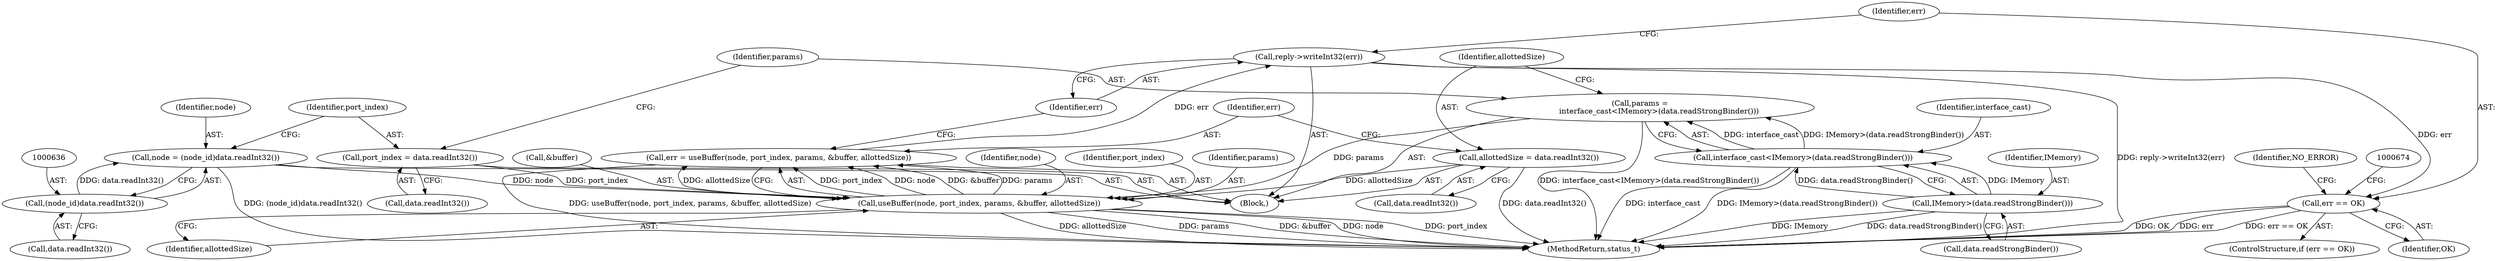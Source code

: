 digraph "0_Android_0bb5ced60304da7f61478ffd359e7ba65d72f181@API" {
"1000665" [label="(Call,reply->writeInt32(err))"];
"1000656" [label="(Call,err = useBuffer(node, port_index, params, &buffer, allottedSize))"];
"1000658" [label="(Call,useBuffer(node, port_index, params, &buffer, allottedSize))"];
"1000633" [label="(Call,node = (node_id)data.readInt32())"];
"1000635" [label="(Call,(node_id)data.readInt32())"];
"1000639" [label="(Call,port_index = data.readInt32())"];
"1000643" [label="(Call,params =\n                interface_cast<IMemory>(data.readStrongBinder()))"];
"1000645" [label="(Call,interface_cast<IMemory>(data.readStrongBinder()))"];
"1000647" [label="(Call,IMemory>(data.readStrongBinder()))"];
"1000651" [label="(Call,allottedSize = data.readInt32())"];
"1000668" [label="(Call,err == OK)"];
"1000656" [label="(Call,err = useBuffer(node, port_index, params, &buffer, allottedSize))"];
"1000669" [label="(Identifier,err)"];
"1000641" [label="(Call,data.readInt32())"];
"1000651" [label="(Call,allottedSize = data.readInt32())"];
"1000658" [label="(Call,useBuffer(node, port_index, params, &buffer, allottedSize))"];
"1001337" [label="(MethodReturn,status_t)"];
"1000627" [label="(Block,)"];
"1000666" [label="(Identifier,err)"];
"1000657" [label="(Identifier,err)"];
"1000635" [label="(Call,(node_id)data.readInt32())"];
"1000639" [label="(Call,port_index = data.readInt32())"];
"1000649" [label="(Call,data.readStrongBinder())"];
"1000647" [label="(Call,IMemory>(data.readStrongBinder()))"];
"1000644" [label="(Identifier,params)"];
"1000637" [label="(Call,data.readInt32())"];
"1000643" [label="(Call,params =\n                interface_cast<IMemory>(data.readStrongBinder()))"];
"1000661" [label="(Identifier,params)"];
"1000645" [label="(Call,interface_cast<IMemory>(data.readStrongBinder()))"];
"1000653" [label="(Call,data.readInt32())"];
"1000640" [label="(Identifier,port_index)"];
"1000667" [label="(ControlStructure,if (err == OK))"];
"1000670" [label="(Identifier,OK)"];
"1000668" [label="(Call,err == OK)"];
"1000652" [label="(Identifier,allottedSize)"];
"1000646" [label="(Identifier,interface_cast)"];
"1000648" [label="(Identifier,IMemory)"];
"1000665" [label="(Call,reply->writeInt32(err))"];
"1000662" [label="(Call,&buffer)"];
"1000659" [label="(Identifier,node)"];
"1000633" [label="(Call,node = (node_id)data.readInt32())"];
"1000677" [label="(Identifier,NO_ERROR)"];
"1000634" [label="(Identifier,node)"];
"1000664" [label="(Identifier,allottedSize)"];
"1000660" [label="(Identifier,port_index)"];
"1000665" -> "1000627"  [label="AST: "];
"1000665" -> "1000666"  [label="CFG: "];
"1000666" -> "1000665"  [label="AST: "];
"1000669" -> "1000665"  [label="CFG: "];
"1000665" -> "1001337"  [label="DDG: reply->writeInt32(err)"];
"1000656" -> "1000665"  [label="DDG: err"];
"1000665" -> "1000668"  [label="DDG: err"];
"1000656" -> "1000627"  [label="AST: "];
"1000656" -> "1000658"  [label="CFG: "];
"1000657" -> "1000656"  [label="AST: "];
"1000658" -> "1000656"  [label="AST: "];
"1000666" -> "1000656"  [label="CFG: "];
"1000656" -> "1001337"  [label="DDG: useBuffer(node, port_index, params, &buffer, allottedSize)"];
"1000658" -> "1000656"  [label="DDG: port_index"];
"1000658" -> "1000656"  [label="DDG: node"];
"1000658" -> "1000656"  [label="DDG: &buffer"];
"1000658" -> "1000656"  [label="DDG: params"];
"1000658" -> "1000656"  [label="DDG: allottedSize"];
"1000658" -> "1000664"  [label="CFG: "];
"1000659" -> "1000658"  [label="AST: "];
"1000660" -> "1000658"  [label="AST: "];
"1000661" -> "1000658"  [label="AST: "];
"1000662" -> "1000658"  [label="AST: "];
"1000664" -> "1000658"  [label="AST: "];
"1000658" -> "1001337"  [label="DDG: port_index"];
"1000658" -> "1001337"  [label="DDG: allottedSize"];
"1000658" -> "1001337"  [label="DDG: params"];
"1000658" -> "1001337"  [label="DDG: &buffer"];
"1000658" -> "1001337"  [label="DDG: node"];
"1000633" -> "1000658"  [label="DDG: node"];
"1000639" -> "1000658"  [label="DDG: port_index"];
"1000643" -> "1000658"  [label="DDG: params"];
"1000651" -> "1000658"  [label="DDG: allottedSize"];
"1000633" -> "1000627"  [label="AST: "];
"1000633" -> "1000635"  [label="CFG: "];
"1000634" -> "1000633"  [label="AST: "];
"1000635" -> "1000633"  [label="AST: "];
"1000640" -> "1000633"  [label="CFG: "];
"1000633" -> "1001337"  [label="DDG: (node_id)data.readInt32()"];
"1000635" -> "1000633"  [label="DDG: data.readInt32()"];
"1000635" -> "1000637"  [label="CFG: "];
"1000636" -> "1000635"  [label="AST: "];
"1000637" -> "1000635"  [label="AST: "];
"1000639" -> "1000627"  [label="AST: "];
"1000639" -> "1000641"  [label="CFG: "];
"1000640" -> "1000639"  [label="AST: "];
"1000641" -> "1000639"  [label="AST: "];
"1000644" -> "1000639"  [label="CFG: "];
"1000643" -> "1000627"  [label="AST: "];
"1000643" -> "1000645"  [label="CFG: "];
"1000644" -> "1000643"  [label="AST: "];
"1000645" -> "1000643"  [label="AST: "];
"1000652" -> "1000643"  [label="CFG: "];
"1000643" -> "1001337"  [label="DDG: interface_cast<IMemory>(data.readStrongBinder())"];
"1000645" -> "1000643"  [label="DDG: interface_cast"];
"1000645" -> "1000643"  [label="DDG: IMemory>(data.readStrongBinder())"];
"1000645" -> "1000647"  [label="CFG: "];
"1000646" -> "1000645"  [label="AST: "];
"1000647" -> "1000645"  [label="AST: "];
"1000645" -> "1001337"  [label="DDG: interface_cast"];
"1000645" -> "1001337"  [label="DDG: IMemory>(data.readStrongBinder())"];
"1000647" -> "1000645"  [label="DDG: IMemory"];
"1000647" -> "1000645"  [label="DDG: data.readStrongBinder()"];
"1000647" -> "1000649"  [label="CFG: "];
"1000648" -> "1000647"  [label="AST: "];
"1000649" -> "1000647"  [label="AST: "];
"1000647" -> "1001337"  [label="DDG: IMemory"];
"1000647" -> "1001337"  [label="DDG: data.readStrongBinder()"];
"1000651" -> "1000627"  [label="AST: "];
"1000651" -> "1000653"  [label="CFG: "];
"1000652" -> "1000651"  [label="AST: "];
"1000653" -> "1000651"  [label="AST: "];
"1000657" -> "1000651"  [label="CFG: "];
"1000651" -> "1001337"  [label="DDG: data.readInt32()"];
"1000668" -> "1000667"  [label="AST: "];
"1000668" -> "1000670"  [label="CFG: "];
"1000669" -> "1000668"  [label="AST: "];
"1000670" -> "1000668"  [label="AST: "];
"1000674" -> "1000668"  [label="CFG: "];
"1000677" -> "1000668"  [label="CFG: "];
"1000668" -> "1001337"  [label="DDG: err == OK"];
"1000668" -> "1001337"  [label="DDG: OK"];
"1000668" -> "1001337"  [label="DDG: err"];
}
